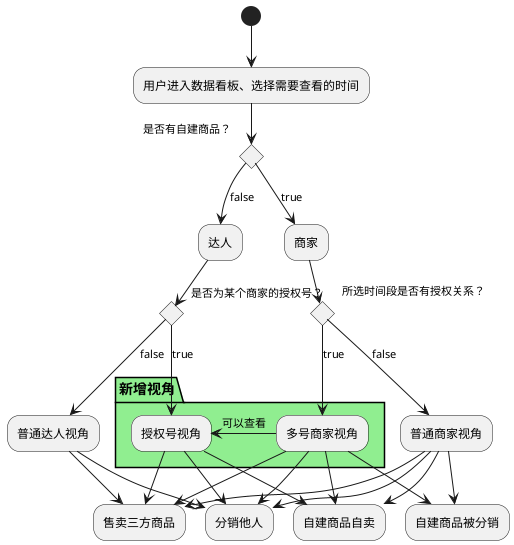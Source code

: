 @startuml 微前端加载时序

(*) --> "用户进入数据看板、选择需要查看的时间"
if "是否有自建商品？" then
--> [true] "商家"
  if "所选时间段是否有授权关系？" then
  partition 新增视角 #LightGreen  {
    --> [true] 多号商家视角
  }
  else
  --> [false] 普通商家视角
  endif
else
--> [false] "达人"
  if "是否为某个商家的授权号？" then
  partition 新增视角 #LightGreen  {
    --> [true] 授权号视角
  }
  else
    --> [false] 普通达人视角
endif

多号商家视角 -right-> [可以查看] 授权号视角

多号商家视角 --> 分销他人
授权号视角 --> 分销他人
普通达人视角 --> 分销他人
普通商家视角 --> 分销他人

多号商家视角 --> 自建商品自卖
授权号视角 --> 自建商品自卖
普通商家视角 --> 自建商品自卖

多号商家视角 --> 自建商品被分销
普通商家视角 --> 自建商品被分销

多号商家视角 --> 售卖三方商品
授权号视角 --> 售卖三方商品
普通达人视角 --> 售卖三方商品
普通商家视角 --> 售卖三方商品


@enduml